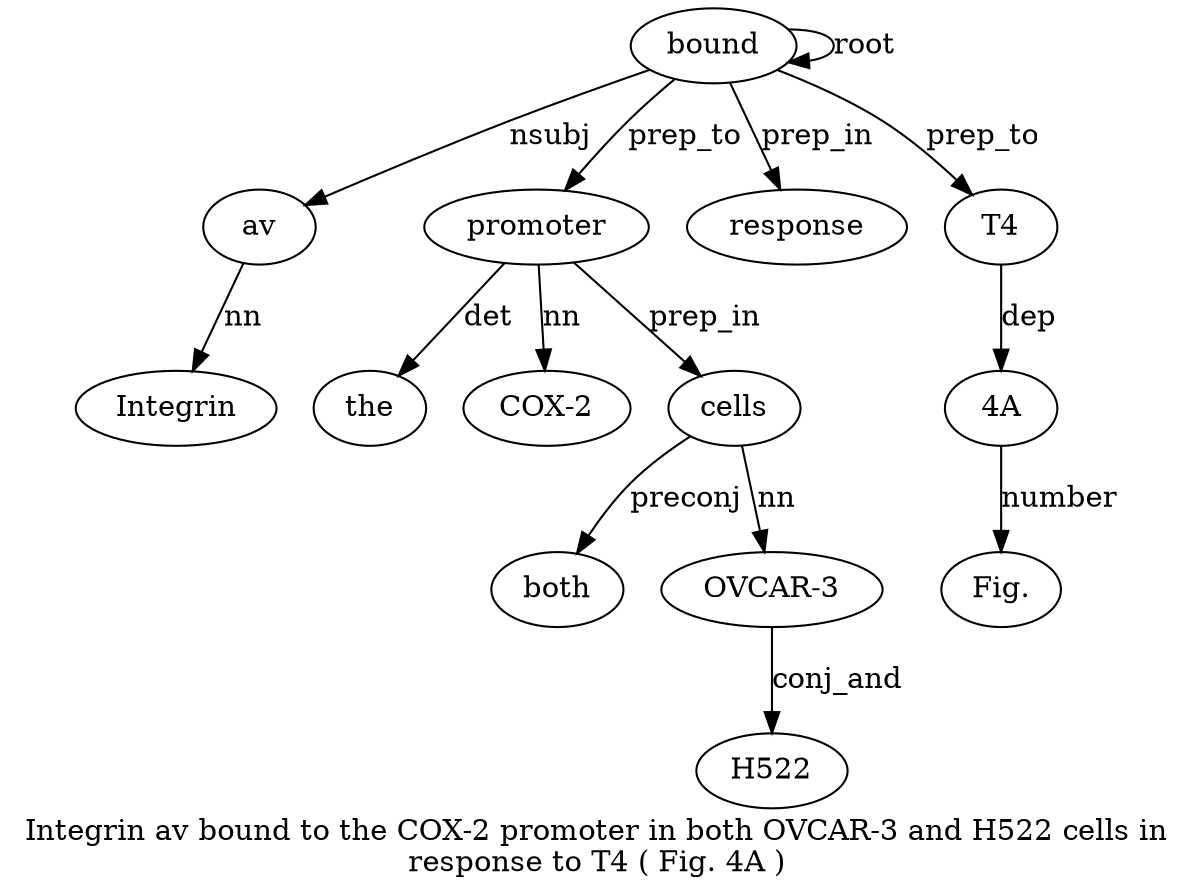 digraph "Integrin av bound to the COX-2 promoter in both OVCAR-3 and H522 cells in response to T4 ( Fig. 4A )" {
label="Integrin av bound to the COX-2 promoter in both OVCAR-3 and H522 cells in
response to T4 ( Fig. 4A )";
av2 [style=filled, fillcolor=white, label=av];
Integrin1 [style=filled, fillcolor=white, label=Integrin];
av2 -> Integrin1  [label=nn];
bound3 [style=filled, fillcolor=white, label=bound];
bound3 -> av2  [label=nsubj];
bound3 -> bound3  [label=root];
promoter7 [style=filled, fillcolor=white, label=promoter];
the5 [style=filled, fillcolor=white, label=the];
promoter7 -> the5  [label=det];
"COX-26" [style=filled, fillcolor=white, label="COX-2"];
promoter7 -> "COX-26"  [label=nn];
bound3 -> promoter7  [label=prep_to];
cells13 [style=filled, fillcolor=white, label=cells];
both9 [style=filled, fillcolor=white, label=both];
cells13 -> both9  [label=preconj];
"OVCAR-310" [style=filled, fillcolor=white, label="OVCAR-3"];
cells13 -> "OVCAR-310"  [label=nn];
H5221 [style=filled, fillcolor=white, label=H522];
"OVCAR-310" -> H5221  [label=conj_and];
promoter7 -> cells13  [label=prep_in];
response15 [style=filled, fillcolor=white, label=response];
bound3 -> response15  [label=prep_in];
T417 [style=filled, fillcolor=white, label=T4];
bound3 -> T417  [label=prep_to];
"4A20" [style=filled, fillcolor=white, label="4A"];
"Fig.19" [style=filled, fillcolor=white, label="Fig."];
"4A20" -> "Fig.19"  [label=number];
T417 -> "4A20"  [label=dep];
}
